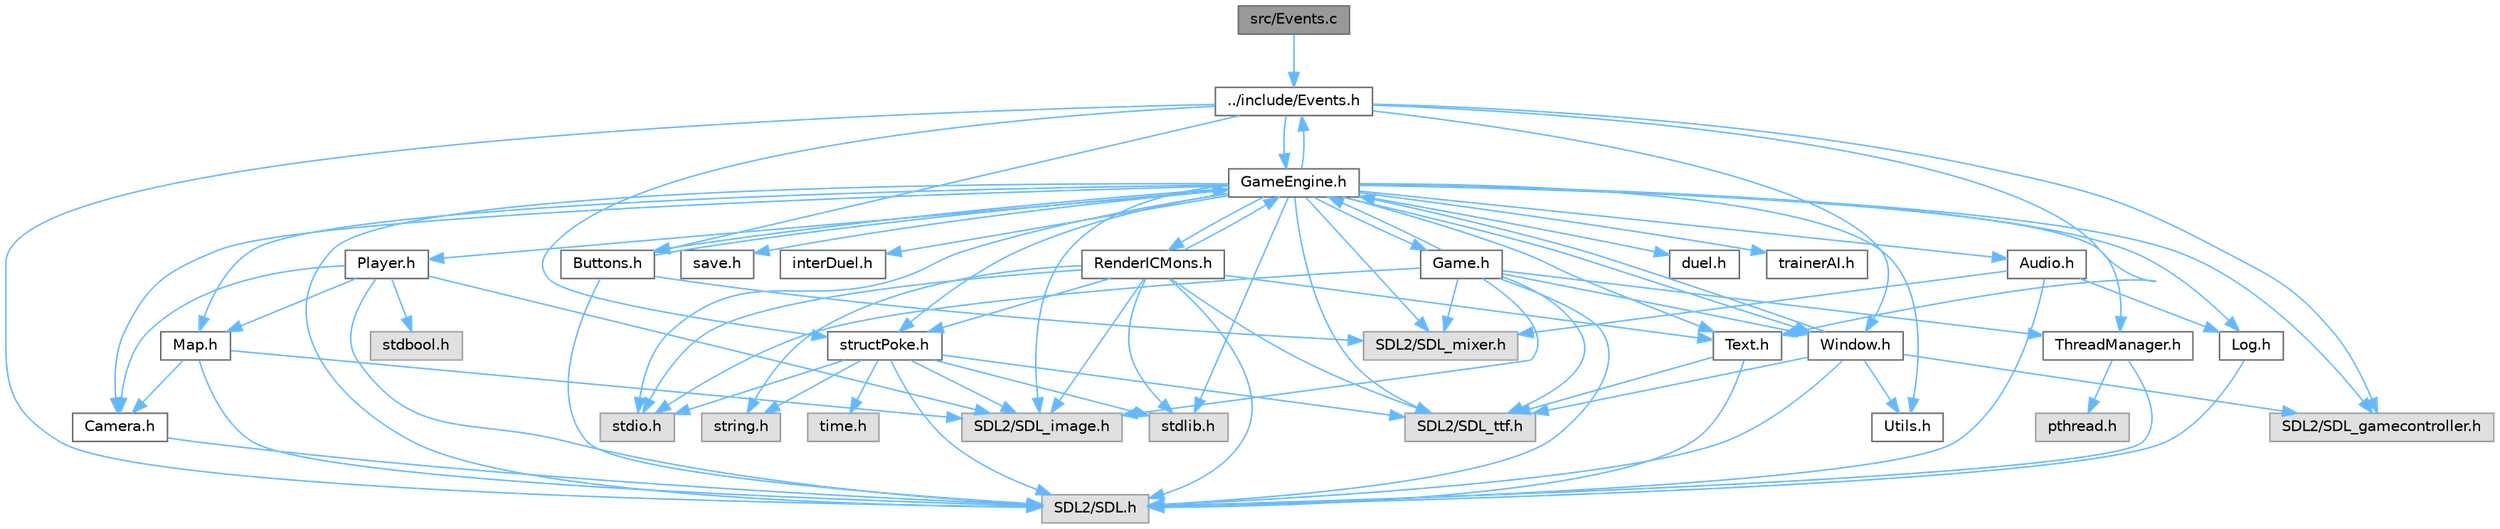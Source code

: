 digraph "src/Events.c"
{
 // LATEX_PDF_SIZE
  bgcolor="transparent";
  edge [fontname=Helvetica,fontsize=10,labelfontname=Helvetica,labelfontsize=10];
  node [fontname=Helvetica,fontsize=10,shape=box,height=0.2,width=0.4];
  Node1 [id="Node000001",label="src/Events.c",height=0.2,width=0.4,color="gray40", fillcolor="grey60", style="filled", fontcolor="black",tooltip=" "];
  Node1 -> Node2 [id="edge1_Node000001_Node000002",color="steelblue1",style="solid",tooltip=" "];
  Node2 [id="Node000002",label="../include/Events.h",height=0.2,width=0.4,color="grey40", fillcolor="white", style="filled",URL="$d0/dbb/Events_8h.html",tooltip=" "];
  Node2 -> Node3 [id="edge2_Node000002_Node000003",color="steelblue1",style="solid",tooltip=" "];
  Node3 [id="Node000003",label="GameEngine.h",height=0.2,width=0.4,color="grey40", fillcolor="white", style="filled",URL="$d7/d1f/GameEngine_8h.html",tooltip=" "];
  Node3 -> Node4 [id="edge3_Node000003_Node000004",color="steelblue1",style="solid",tooltip=" "];
  Node4 [id="Node000004",label="SDL2/SDL.h",height=0.2,width=0.4,color="grey60", fillcolor="#E0E0E0", style="filled",tooltip=" "];
  Node3 -> Node5 [id="edge4_Node000003_Node000005",color="steelblue1",style="solid",tooltip=" "];
  Node5 [id="Node000005",label="SDL2/SDL_mixer.h",height=0.2,width=0.4,color="grey60", fillcolor="#E0E0E0", style="filled",tooltip=" "];
  Node3 -> Node6 [id="edge5_Node000003_Node000006",color="steelblue1",style="solid",tooltip=" "];
  Node6 [id="Node000006",label="SDL2/SDL_image.h",height=0.2,width=0.4,color="grey60", fillcolor="#E0E0E0", style="filled",tooltip=" "];
  Node3 -> Node7 [id="edge6_Node000003_Node000007",color="steelblue1",style="solid",tooltip=" "];
  Node7 [id="Node000007",label="SDL2/SDL_ttf.h",height=0.2,width=0.4,color="grey60", fillcolor="#E0E0E0", style="filled",tooltip=" "];
  Node3 -> Node8 [id="edge7_Node000003_Node000008",color="steelblue1",style="solid",tooltip=" "];
  Node8 [id="Node000008",label="SDL2/SDL_gamecontroller.h",height=0.2,width=0.4,color="grey60", fillcolor="#E0E0E0", style="filled",tooltip=" "];
  Node3 -> Node9 [id="edge8_Node000003_Node000009",color="steelblue1",style="solid",tooltip=" "];
  Node9 [id="Node000009",label="stdio.h",height=0.2,width=0.4,color="grey60", fillcolor="#E0E0E0", style="filled",tooltip=" "];
  Node3 -> Node10 [id="edge9_Node000003_Node000010",color="steelblue1",style="solid",tooltip=" "];
  Node10 [id="Node000010",label="stdlib.h",height=0.2,width=0.4,color="grey60", fillcolor="#E0E0E0", style="filled",tooltip=" "];
  Node3 -> Node11 [id="edge10_Node000003_Node000011",color="steelblue1",style="solid",tooltip=" "];
  Node11 [id="Node000011",label="Log.h",height=0.2,width=0.4,color="grey40", fillcolor="white", style="filled",URL="$d1/d45/Log_8h.html",tooltip=" "];
  Node11 -> Node4 [id="edge11_Node000011_Node000004",color="steelblue1",style="solid",tooltip=" "];
  Node3 -> Node12 [id="edge12_Node000003_Node000012",color="steelblue1",style="solid",tooltip=" "];
  Node12 [id="Node000012",label="Audio.h",height=0.2,width=0.4,color="grey40", fillcolor="white", style="filled",URL="$d8/daa/Audio_8h.html",tooltip=" "];
  Node12 -> Node11 [id="edge13_Node000012_Node000011",color="steelblue1",style="solid",tooltip=" "];
  Node12 -> Node5 [id="edge14_Node000012_Node000005",color="steelblue1",style="solid",tooltip=" "];
  Node12 -> Node4 [id="edge15_Node000012_Node000004",color="steelblue1",style="solid",tooltip=" "];
  Node3 -> Node13 [id="edge16_Node000003_Node000013",color="steelblue1",style="solid",tooltip=" "];
  Node13 [id="Node000013",label="Buttons.h",height=0.2,width=0.4,color="grey40", fillcolor="white", style="filled",URL="$d3/d70/Buttons_8h.html",tooltip=" "];
  Node13 -> Node4 [id="edge17_Node000013_Node000004",color="steelblue1",style="solid",tooltip=" "];
  Node13 -> Node5 [id="edge18_Node000013_Node000005",color="steelblue1",style="solid",tooltip=" "];
  Node13 -> Node3 [id="edge19_Node000013_Node000003",color="steelblue1",style="solid",tooltip=" "];
  Node3 -> Node14 [id="edge20_Node000003_Node000014",color="steelblue1",style="solid",tooltip=" "];
  Node14 [id="Node000014",label="structPoke.h",height=0.2,width=0.4,color="grey40", fillcolor="white", style="filled",URL="$da/d71/structPoke_8h.html",tooltip=" "];
  Node14 -> Node9 [id="edge21_Node000014_Node000009",color="steelblue1",style="solid",tooltip=" "];
  Node14 -> Node10 [id="edge22_Node000014_Node000010",color="steelblue1",style="solid",tooltip=" "];
  Node14 -> Node15 [id="edge23_Node000014_Node000015",color="steelblue1",style="solid",tooltip=" "];
  Node15 [id="Node000015",label="time.h",height=0.2,width=0.4,color="grey60", fillcolor="#E0E0E0", style="filled",tooltip=" "];
  Node14 -> Node16 [id="edge24_Node000014_Node000016",color="steelblue1",style="solid",tooltip=" "];
  Node16 [id="Node000016",label="string.h",height=0.2,width=0.4,color="grey60", fillcolor="#E0E0E0", style="filled",tooltip=" "];
  Node14 -> Node4 [id="edge25_Node000014_Node000004",color="steelblue1",style="solid",tooltip=" "];
  Node14 -> Node6 [id="edge26_Node000014_Node000006",color="steelblue1",style="solid",tooltip=" "];
  Node14 -> Node7 [id="edge27_Node000014_Node000007",color="steelblue1",style="solid",tooltip=" "];
  Node3 -> Node17 [id="edge28_Node000003_Node000017",color="steelblue1",style="solid",tooltip=" "];
  Node17 [id="Node000017",label="duel.h",height=0.2,width=0.4,color="grey40", fillcolor="white", style="filled",URL="$d6/d8e/duel_8h.html",tooltip=" "];
  Node3 -> Node18 [id="edge29_Node000003_Node000018",color="steelblue1",style="solid",tooltip=" "];
  Node18 [id="Node000018",label="trainerAI.h",height=0.2,width=0.4,color="grey40", fillcolor="white", style="filled",URL="$df/d27/trainerAI_8h.html",tooltip=" "];
  Node3 -> Node19 [id="edge30_Node000003_Node000019",color="steelblue1",style="solid",tooltip=" "];
  Node19 [id="Node000019",label="save.h",height=0.2,width=0.4,color="grey40", fillcolor="white", style="filled",URL="$d5/d5e/save_8h.html",tooltip="Save the player's data in a file."];
  Node3 -> Node20 [id="edge31_Node000003_Node000020",color="steelblue1",style="solid",tooltip=" "];
  Node20 [id="Node000020",label="interDuel.h",height=0.2,width=0.4,color="grey40", fillcolor="white", style="filled",URL="$da/d1d/interDuel_8h.html",tooltip=" "];
  Node3 -> Node21 [id="edge32_Node000003_Node000021",color="steelblue1",style="solid",tooltip=" "];
  Node21 [id="Node000021",label="Utils.h",height=0.2,width=0.4,color="grey40", fillcolor="white", style="filled",URL="$d9/ded/Utils_8h.html",tooltip=" "];
  Node3 -> Node22 [id="edge33_Node000003_Node000022",color="steelblue1",style="solid",tooltip=" "];
  Node22 [id="Node000022",label="Text.h",height=0.2,width=0.4,color="grey40", fillcolor="white", style="filled",URL="$d6/d35/Text_8h.html",tooltip=" "];
  Node22 -> Node4 [id="edge34_Node000022_Node000004",color="steelblue1",style="solid",tooltip=" "];
  Node22 -> Node7 [id="edge35_Node000022_Node000007",color="steelblue1",style="solid",tooltip=" "];
  Node3 -> Node23 [id="edge36_Node000003_Node000023",color="steelblue1",style="solid",tooltip=" "];
  Node23 [id="Node000023",label="Window.h",height=0.2,width=0.4,color="grey40", fillcolor="white", style="filled",URL="$d3/ded/Window_8h.html",tooltip=" "];
  Node23 -> Node4 [id="edge37_Node000023_Node000004",color="steelblue1",style="solid",tooltip=" "];
  Node23 -> Node7 [id="edge38_Node000023_Node000007",color="steelblue1",style="solid",tooltip=" "];
  Node23 -> Node8 [id="edge39_Node000023_Node000008",color="steelblue1",style="solid",tooltip=" "];
  Node23 -> Node3 [id="edge40_Node000023_Node000003",color="steelblue1",style="solid",tooltip=" "];
  Node23 -> Node21 [id="edge41_Node000023_Node000021",color="steelblue1",style="solid",tooltip=" "];
  Node3 -> Node24 [id="edge42_Node000003_Node000024",color="steelblue1",style="solid",tooltip=" "];
  Node24 [id="Node000024",label="Map.h",height=0.2,width=0.4,color="grey40", fillcolor="white", style="filled",URL="$df/d79/Map_8h.html",tooltip=" "];
  Node24 -> Node4 [id="edge43_Node000024_Node000004",color="steelblue1",style="solid",tooltip=" "];
  Node24 -> Node6 [id="edge44_Node000024_Node000006",color="steelblue1",style="solid",tooltip=" "];
  Node24 -> Node25 [id="edge45_Node000024_Node000025",color="steelblue1",style="solid",tooltip=" "];
  Node25 [id="Node000025",label="Camera.h",height=0.2,width=0.4,color="grey40", fillcolor="white", style="filled",URL="$dd/de4/Camera_8h.html",tooltip=" "];
  Node25 -> Node4 [id="edge46_Node000025_Node000004",color="steelblue1",style="solid",tooltip=" "];
  Node3 -> Node26 [id="edge47_Node000003_Node000026",color="steelblue1",style="solid",tooltip=" "];
  Node26 [id="Node000026",label="Player.h",height=0.2,width=0.4,color="grey40", fillcolor="white", style="filled",URL="$da/dbf/Player_8h.html",tooltip=" "];
  Node26 -> Node4 [id="edge48_Node000026_Node000004",color="steelblue1",style="solid",tooltip=" "];
  Node26 -> Node6 [id="edge49_Node000026_Node000006",color="steelblue1",style="solid",tooltip=" "];
  Node26 -> Node24 [id="edge50_Node000026_Node000024",color="steelblue1",style="solid",tooltip=" "];
  Node26 -> Node25 [id="edge51_Node000026_Node000025",color="steelblue1",style="solid",tooltip=" "];
  Node26 -> Node27 [id="edge52_Node000026_Node000027",color="steelblue1",style="solid",tooltip=" "];
  Node27 [id="Node000027",label="stdbool.h",height=0.2,width=0.4,color="grey60", fillcolor="#E0E0E0", style="filled",tooltip=" "];
  Node3 -> Node25 [id="edge53_Node000003_Node000025",color="steelblue1",style="solid",tooltip=" "];
  Node3 -> Node28 [id="edge54_Node000003_Node000028",color="steelblue1",style="solid",tooltip=" "];
  Node28 [id="Node000028",label="ThreadManager.h",height=0.2,width=0.4,color="grey40", fillcolor="white", style="filled",URL="$d0/daa/ThreadManager_8h.html",tooltip=" "];
  Node28 -> Node29 [id="edge55_Node000028_Node000029",color="steelblue1",style="solid",tooltip=" "];
  Node29 [id="Node000029",label="pthread.h",height=0.2,width=0.4,color="grey60", fillcolor="#E0E0E0", style="filled",tooltip=" "];
  Node28 -> Node4 [id="edge56_Node000028_Node000004",color="steelblue1",style="solid",tooltip=" "];
  Node3 -> Node30 [id="edge57_Node000003_Node000030",color="steelblue1",style="solid",tooltip=" "];
  Node30 [id="Node000030",label="Game.h",height=0.2,width=0.4,color="grey40", fillcolor="white", style="filled",URL="$d3/d5f/Game_8h.html",tooltip=" "];
  Node30 -> Node4 [id="edge58_Node000030_Node000004",color="steelblue1",style="solid",tooltip=" "];
  Node30 -> Node5 [id="edge59_Node000030_Node000005",color="steelblue1",style="solid",tooltip=" "];
  Node30 -> Node6 [id="edge60_Node000030_Node000006",color="steelblue1",style="solid",tooltip=" "];
  Node30 -> Node7 [id="edge61_Node000030_Node000007",color="steelblue1",style="solid",tooltip=" "];
  Node30 -> Node9 [id="edge62_Node000030_Node000009",color="steelblue1",style="solid",tooltip=" "];
  Node30 -> Node23 [id="edge63_Node000030_Node000023",color="steelblue1",style="solid",tooltip=" "];
  Node30 -> Node3 [id="edge64_Node000030_Node000003",color="steelblue1",style="solid",tooltip=" "];
  Node30 -> Node28 [id="edge65_Node000030_Node000028",color="steelblue1",style="solid",tooltip=" "];
  Node3 -> Node2 [id="edge66_Node000003_Node000002",color="steelblue1",style="solid",tooltip=" "];
  Node3 -> Node31 [id="edge67_Node000003_Node000031",color="steelblue1",style="solid",tooltip=" "];
  Node31 [id="Node000031",label="RenderICMons.h",height=0.2,width=0.4,color="grey40", fillcolor="white", style="filled",URL="$d2/d98/RenderICMons_8h.html",tooltip=" "];
  Node31 -> Node4 [id="edge68_Node000031_Node000004",color="steelblue1",style="solid",tooltip=" "];
  Node31 -> Node6 [id="edge69_Node000031_Node000006",color="steelblue1",style="solid",tooltip=" "];
  Node31 -> Node7 [id="edge70_Node000031_Node000007",color="steelblue1",style="solid",tooltip=" "];
  Node31 -> Node9 [id="edge71_Node000031_Node000009",color="steelblue1",style="solid",tooltip=" "];
  Node31 -> Node10 [id="edge72_Node000031_Node000010",color="steelblue1",style="solid",tooltip=" "];
  Node31 -> Node16 [id="edge73_Node000031_Node000016",color="steelblue1",style="solid",tooltip=" "];
  Node31 -> Node3 [id="edge74_Node000031_Node000003",color="steelblue1",style="solid",tooltip=" "];
  Node31 -> Node22 [id="edge75_Node000031_Node000022",color="steelblue1",style="solid",tooltip=" "];
  Node31 -> Node14 [id="edge76_Node000031_Node000014",color="steelblue1",style="solid",tooltip=" "];
  Node2 -> Node23 [id="edge77_Node000002_Node000023",color="steelblue1",style="solid",tooltip=" "];
  Node2 -> Node13 [id="edge78_Node000002_Node000013",color="steelblue1",style="solid",tooltip=" "];
  Node2 -> Node22 [id="edge79_Node000002_Node000022",color="steelblue1",style="solid",tooltip=" "];
  Node2 -> Node14 [id="edge80_Node000002_Node000014",color="steelblue1",style="solid",tooltip=" "];
  Node2 -> Node4 [id="edge81_Node000002_Node000004",color="steelblue1",style="solid",tooltip=" "];
  Node2 -> Node8 [id="edge82_Node000002_Node000008",color="steelblue1",style="solid",tooltip=" "];
}
